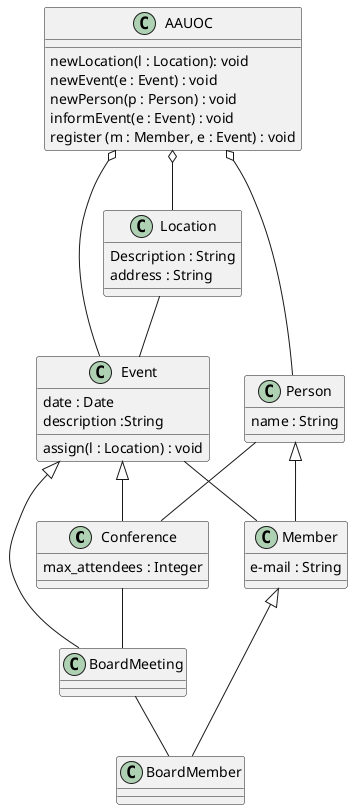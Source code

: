 @startuml


Conference -- BoardMeeting
Event <|-- Conference
Event <|-- BoardMeeting

Person <|-- Member
Member <|-- BoardMember

Person -- Conference
BoardMeeting -- BoardMember
Event -- Member
Location -- Event

AAUOC o-- Person
AAUOC o-- Event
AAUOC o-- Location

class AAUOC{
newLocation(l : Location): void
newEvent(e : Event) : void
newPerson(p : Person) : void
informEvent(e : Event) : void
register (m : Member, e : Event) : void
}

class Location{
Description : String
address : String
}

class Event{
date : Date
description :String
assign(l : Location) : void
}

class Person{
name : String
}

class Member{
e-mail : String
}

class Conference{
max_attendees : Integer
}


@enduml